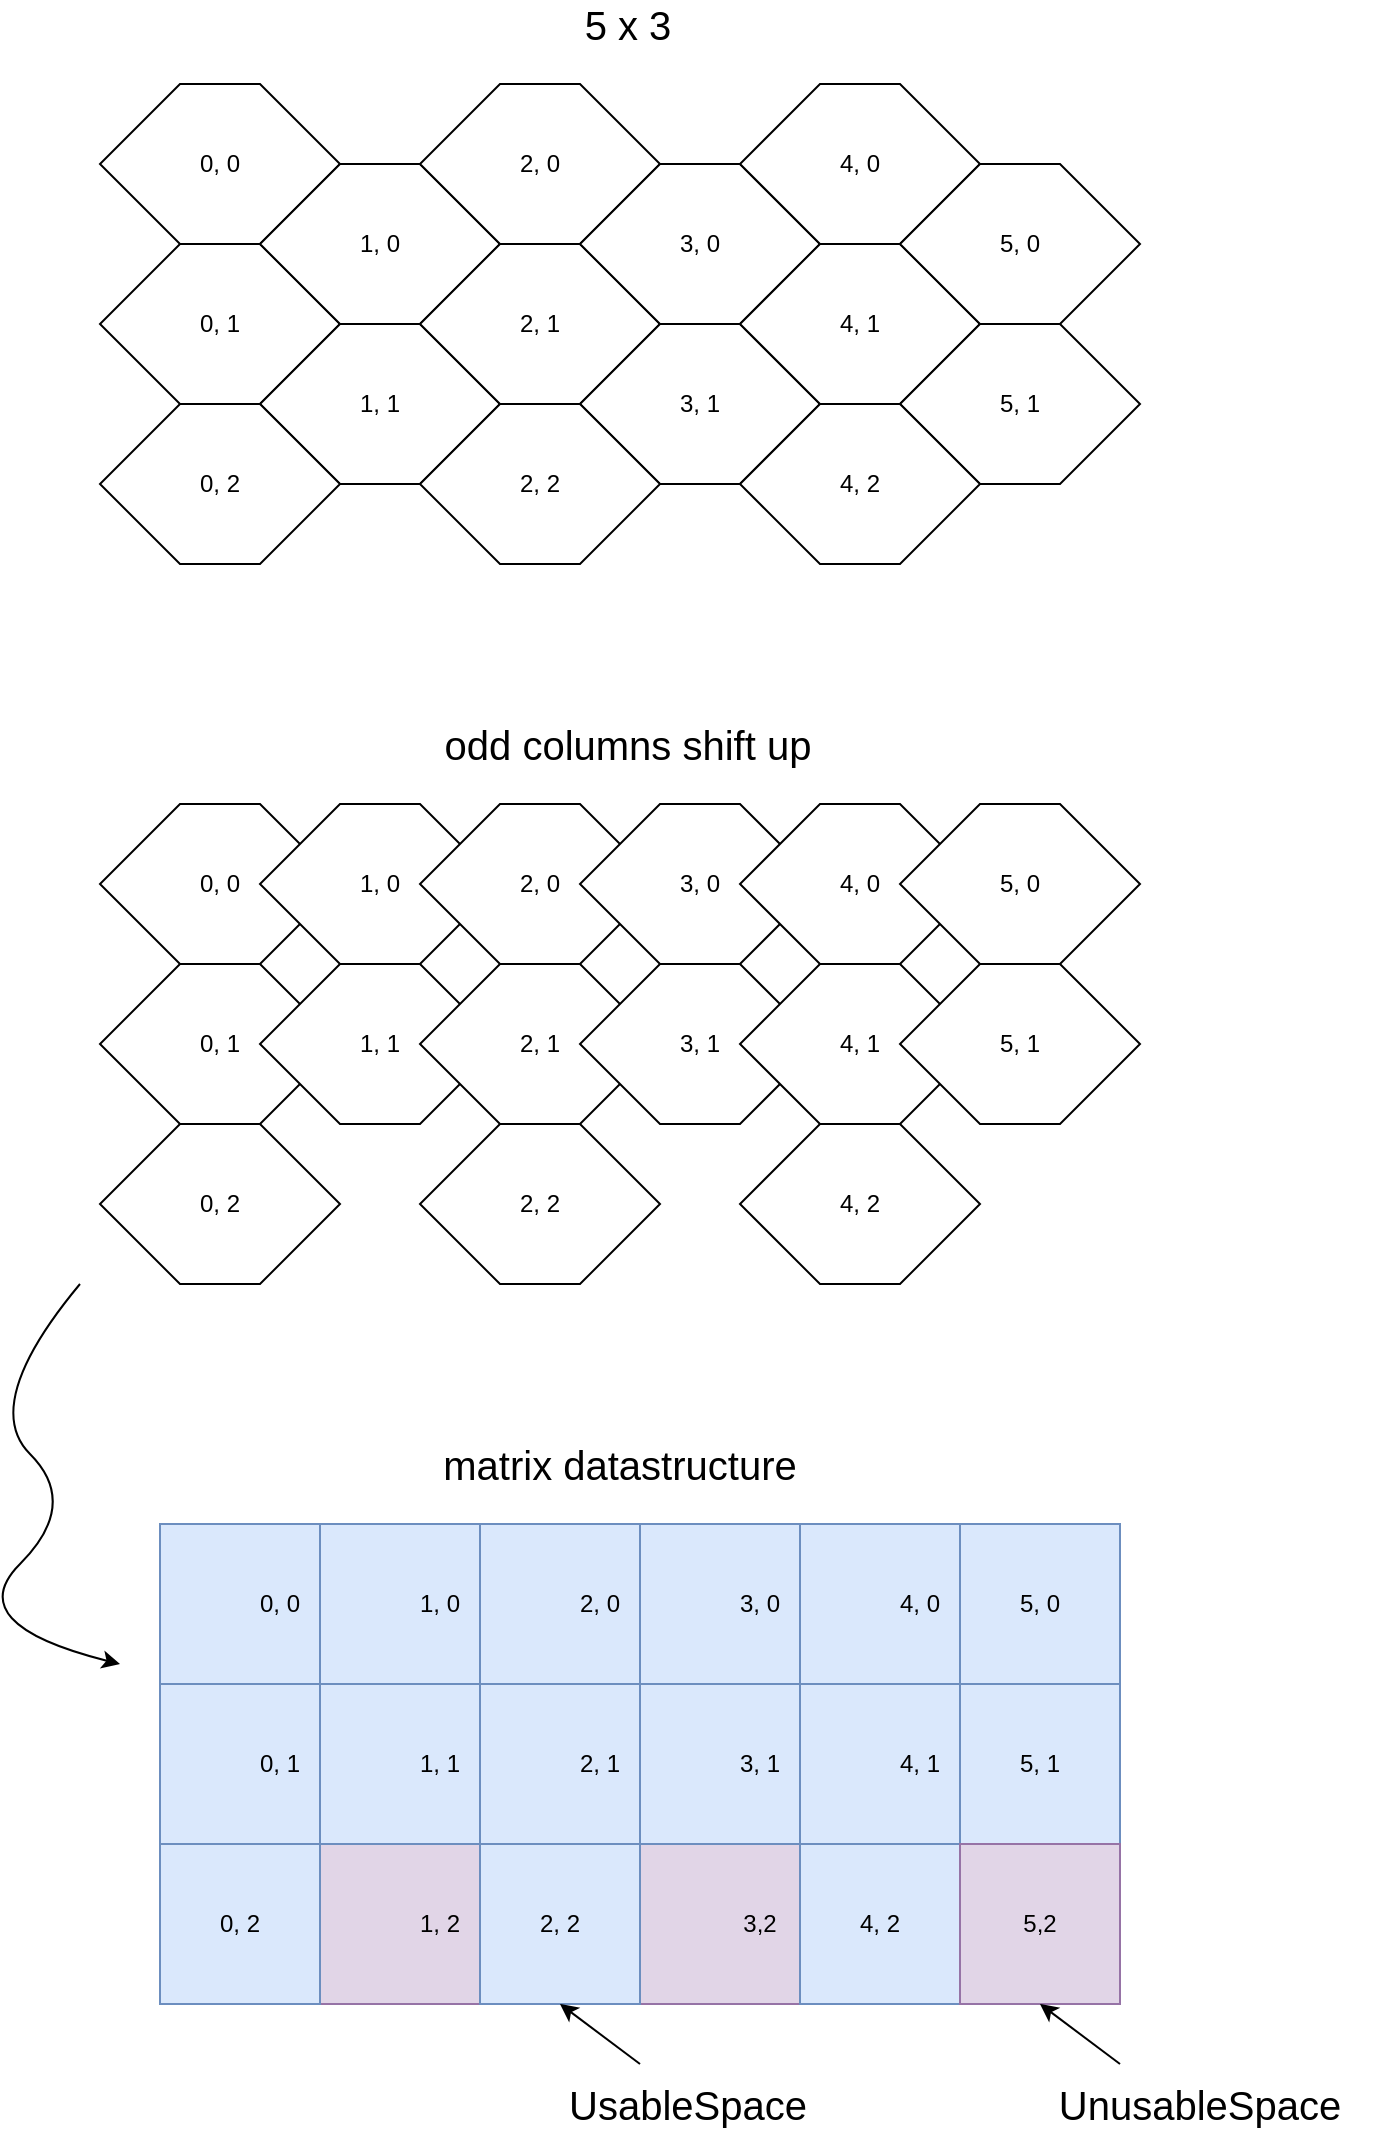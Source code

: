 <mxfile version="13.7.9" type="device"><diagram id="-sCGGzKOyhzLTo2UMXvk" name="Page-1"><mxGraphModel dx="3389" dy="3286" grid="1" gridSize="10" guides="1" tooltips="1" connect="1" arrows="1" fold="1" page="1" pageScale="1" pageWidth="827" pageHeight="1169" math="0" shadow="0"><root><mxCell id="0"/><mxCell id="1" parent="0"/><mxCell id="t7IPeIaqb6MSmgAApLG4-35" value="3,2" style="shape=hexagon;perimeter=hexagonPerimeter2;whiteSpace=wrap;html=1;fixedSize=1;size=-10;sketch=0;rounded=0;fillColor=#e1d5e7;strokeColor=#9673a6;" vertex="1" parent="1"><mxGeometry x="380" y="-200" width="120" height="80" as="geometry"/></mxCell><mxCell id="t7IPeIaqb6MSmgAApLG4-34" value="1, 2" style="shape=hexagon;perimeter=hexagonPerimeter2;whiteSpace=wrap;html=1;fixedSize=1;size=-10;sketch=0;rounded=0;fillColor=#e1d5e7;strokeColor=#9673a6;" vertex="1" parent="1"><mxGeometry x="220" y="-200" width="120" height="80" as="geometry"/></mxCell><mxCell id="t7IPeIaqb6MSmgAApLG4-1" value="" style="group" vertex="1" connectable="0" parent="1"><mxGeometry x="110" y="-720" width="520" height="240" as="geometry"/></mxCell><mxCell id="1mdALU705URI7P4qxs9D-147" value="0, 0" style="shape=hexagon;perimeter=hexagonPerimeter2;whiteSpace=wrap;html=1;fixedSize=1;size=40;sketch=0;rounded=0;" parent="t7IPeIaqb6MSmgAApLG4-1" vertex="1"><mxGeometry width="120" height="80" as="geometry"/></mxCell><mxCell id="1mdALU705URI7P4qxs9D-148" value="0, 1" style="shape=hexagon;perimeter=hexagonPerimeter2;whiteSpace=wrap;html=1;fixedSize=1;size=40;sketch=0;rounded=0;" parent="t7IPeIaqb6MSmgAApLG4-1" vertex="1"><mxGeometry y="80" width="120" height="80" as="geometry"/></mxCell><mxCell id="1mdALU705URI7P4qxs9D-149" value="1, 0" style="shape=hexagon;perimeter=hexagonPerimeter2;whiteSpace=wrap;html=1;fixedSize=1;size=40;sketch=0;rounded=0;" parent="t7IPeIaqb6MSmgAApLG4-1" vertex="1"><mxGeometry x="80" width="120" height="80" as="geometry"/></mxCell><mxCell id="1mdALU705URI7P4qxs9D-150" value="1, 1" style="shape=hexagon;perimeter=hexagonPerimeter2;whiteSpace=wrap;html=1;fixedSize=1;size=40;sketch=0;rounded=0;" parent="t7IPeIaqb6MSmgAApLG4-1" vertex="1"><mxGeometry x="80" y="80" width="120" height="80" as="geometry"/></mxCell><mxCell id="1mdALU705URI7P4qxs9D-151" value="2, 0" style="shape=hexagon;perimeter=hexagonPerimeter2;whiteSpace=wrap;html=1;fixedSize=1;size=40;sketch=0;rounded=0;" parent="t7IPeIaqb6MSmgAApLG4-1" vertex="1"><mxGeometry x="160" width="120" height="80" as="geometry"/></mxCell><mxCell id="1mdALU705URI7P4qxs9D-152" value="2, 1" style="shape=hexagon;perimeter=hexagonPerimeter2;whiteSpace=wrap;html=1;fixedSize=1;size=40;sketch=0;rounded=0;" parent="t7IPeIaqb6MSmgAApLG4-1" vertex="1"><mxGeometry x="160" y="80" width="120" height="80" as="geometry"/></mxCell><mxCell id="1mdALU705URI7P4qxs9D-153" value="3, 0" style="shape=hexagon;perimeter=hexagonPerimeter2;whiteSpace=wrap;html=1;fixedSize=1;size=40;sketch=0;rounded=0;" parent="t7IPeIaqb6MSmgAApLG4-1" vertex="1"><mxGeometry x="240" width="120" height="80" as="geometry"/></mxCell><mxCell id="1mdALU705URI7P4qxs9D-154" value="3, 1" style="shape=hexagon;perimeter=hexagonPerimeter2;whiteSpace=wrap;html=1;fixedSize=1;size=40;sketch=0;rounded=0;" parent="t7IPeIaqb6MSmgAApLG4-1" vertex="1"><mxGeometry x="240" y="80" width="120" height="80" as="geometry"/></mxCell><mxCell id="1mdALU705URI7P4qxs9D-155" value="4, 0" style="shape=hexagon;perimeter=hexagonPerimeter2;whiteSpace=wrap;html=1;fixedSize=1;size=40;sketch=0;rounded=0;" parent="t7IPeIaqb6MSmgAApLG4-1" vertex="1"><mxGeometry x="320" width="120" height="80" as="geometry"/></mxCell><mxCell id="1mdALU705URI7P4qxs9D-156" value="4, 1" style="shape=hexagon;perimeter=hexagonPerimeter2;whiteSpace=wrap;html=1;fixedSize=1;size=40;sketch=0;rounded=0;" parent="t7IPeIaqb6MSmgAApLG4-1" vertex="1"><mxGeometry x="320" y="80" width="120" height="80" as="geometry"/></mxCell><mxCell id="1mdALU705URI7P4qxs9D-157" value="5, 1" style="shape=hexagon;perimeter=hexagonPerimeter2;whiteSpace=wrap;html=1;fixedSize=1;size=40;sketch=0;rounded=0;" parent="t7IPeIaqb6MSmgAApLG4-1" vertex="1"><mxGeometry x="400" y="80" width="120" height="80" as="geometry"/></mxCell><mxCell id="1mdALU705URI7P4qxs9D-158" value="5, 0" style="shape=hexagon;perimeter=hexagonPerimeter2;whiteSpace=wrap;html=1;fixedSize=1;size=40;sketch=0;rounded=0;" parent="t7IPeIaqb6MSmgAApLG4-1" vertex="1"><mxGeometry x="400" width="120" height="80" as="geometry"/></mxCell><mxCell id="1mdALU705URI7P4qxs9D-159" value="0, 2" style="shape=hexagon;perimeter=hexagonPerimeter2;whiteSpace=wrap;html=1;fixedSize=1;size=40;sketch=0;rounded=0;" parent="t7IPeIaqb6MSmgAApLG4-1" vertex="1"><mxGeometry y="160" width="120" height="80" as="geometry"/></mxCell><mxCell id="1mdALU705URI7P4qxs9D-160" value="2, 2" style="shape=hexagon;perimeter=hexagonPerimeter2;whiteSpace=wrap;html=1;fixedSize=1;size=40;sketch=0;rounded=0;" parent="t7IPeIaqb6MSmgAApLG4-1" vertex="1"><mxGeometry x="160" y="160" width="120" height="80" as="geometry"/></mxCell><mxCell id="1mdALU705URI7P4qxs9D-161" value="4, 2" style="shape=hexagon;perimeter=hexagonPerimeter2;whiteSpace=wrap;html=1;fixedSize=1;size=40;sketch=0;rounded=0;" parent="t7IPeIaqb6MSmgAApLG4-1" vertex="1"><mxGeometry x="320" y="160" width="120" height="80" as="geometry"/></mxCell><mxCell id="t7IPeIaqb6MSmgAApLG4-3" value="" style="group" vertex="1" connectable="0" parent="1"><mxGeometry x="110" y="-1080" width="520" height="240" as="geometry"/></mxCell><mxCell id="t7IPeIaqb6MSmgAApLG4-2" value="" style="group" vertex="1" connectable="0" parent="t7IPeIaqb6MSmgAApLG4-3"><mxGeometry width="520" height="240" as="geometry"/></mxCell><mxCell id="1mdALU705URI7P4qxs9D-79" value="0, 0" style="shape=hexagon;perimeter=hexagonPerimeter2;whiteSpace=wrap;html=1;fixedSize=1;size=40;sketch=0;rounded=0;" parent="t7IPeIaqb6MSmgAApLG4-2" vertex="1"><mxGeometry width="120" height="80" as="geometry"/></mxCell><mxCell id="1mdALU705URI7P4qxs9D-80" value="0, 1" style="shape=hexagon;perimeter=hexagonPerimeter2;whiteSpace=wrap;html=1;fixedSize=1;size=40;sketch=0;rounded=0;" parent="t7IPeIaqb6MSmgAApLG4-2" vertex="1"><mxGeometry y="80" width="120" height="80" as="geometry"/></mxCell><mxCell id="1mdALU705URI7P4qxs9D-81" value="1, 0" style="shape=hexagon;perimeter=hexagonPerimeter2;whiteSpace=wrap;html=1;fixedSize=1;size=40;sketch=0;rounded=0;" parent="t7IPeIaqb6MSmgAApLG4-2" vertex="1"><mxGeometry x="80" y="40" width="120" height="80" as="geometry"/></mxCell><mxCell id="1mdALU705URI7P4qxs9D-82" value="1, 1" style="shape=hexagon;perimeter=hexagonPerimeter2;whiteSpace=wrap;html=1;fixedSize=1;size=40;sketch=0;rounded=0;" parent="t7IPeIaqb6MSmgAApLG4-2" vertex="1"><mxGeometry x="80" y="120" width="120" height="80" as="geometry"/></mxCell><mxCell id="1mdALU705URI7P4qxs9D-83" value="2, 0" style="shape=hexagon;perimeter=hexagonPerimeter2;whiteSpace=wrap;html=1;fixedSize=1;size=40;sketch=0;rounded=0;" parent="t7IPeIaqb6MSmgAApLG4-2" vertex="1"><mxGeometry x="160" width="120" height="80" as="geometry"/></mxCell><mxCell id="1mdALU705URI7P4qxs9D-84" value="2, 1" style="shape=hexagon;perimeter=hexagonPerimeter2;whiteSpace=wrap;html=1;fixedSize=1;size=40;sketch=0;rounded=0;" parent="t7IPeIaqb6MSmgAApLG4-2" vertex="1"><mxGeometry x="160" y="80" width="120" height="80" as="geometry"/></mxCell><mxCell id="1mdALU705URI7P4qxs9D-85" value="3, 0" style="shape=hexagon;perimeter=hexagonPerimeter2;whiteSpace=wrap;html=1;fixedSize=1;size=40;sketch=0;rounded=0;" parent="t7IPeIaqb6MSmgAApLG4-2" vertex="1"><mxGeometry x="240" y="40" width="120" height="80" as="geometry"/></mxCell><mxCell id="1mdALU705URI7P4qxs9D-86" value="3, 1" style="shape=hexagon;perimeter=hexagonPerimeter2;whiteSpace=wrap;html=1;fixedSize=1;size=40;sketch=0;rounded=0;" parent="t7IPeIaqb6MSmgAApLG4-2" vertex="1"><mxGeometry x="240" y="120" width="120" height="80" as="geometry"/></mxCell><mxCell id="1mdALU705URI7P4qxs9D-87" value="4, 0" style="shape=hexagon;perimeter=hexagonPerimeter2;whiteSpace=wrap;html=1;fixedSize=1;size=40;sketch=0;rounded=0;" parent="t7IPeIaqb6MSmgAApLG4-2" vertex="1"><mxGeometry x="320" width="120" height="80" as="geometry"/></mxCell><mxCell id="1mdALU705URI7P4qxs9D-88" value="4, 1" style="shape=hexagon;perimeter=hexagonPerimeter2;whiteSpace=wrap;html=1;fixedSize=1;size=40;sketch=0;rounded=0;" parent="t7IPeIaqb6MSmgAApLG4-2" vertex="1"><mxGeometry x="320" y="80" width="120" height="80" as="geometry"/></mxCell><mxCell id="1mdALU705URI7P4qxs9D-89" value="5, 1" style="shape=hexagon;perimeter=hexagonPerimeter2;whiteSpace=wrap;html=1;fixedSize=1;size=40;sketch=0;rounded=0;" parent="t7IPeIaqb6MSmgAApLG4-2" vertex="1"><mxGeometry x="400" y="120" width="120" height="80" as="geometry"/></mxCell><mxCell id="1mdALU705URI7P4qxs9D-90" value="5, 0" style="shape=hexagon;perimeter=hexagonPerimeter2;whiteSpace=wrap;html=1;fixedSize=1;size=40;sketch=0;rounded=0;" parent="t7IPeIaqb6MSmgAApLG4-2" vertex="1"><mxGeometry x="400" y="40" width="120" height="80" as="geometry"/></mxCell><mxCell id="1mdALU705URI7P4qxs9D-95" value="0, 2" style="shape=hexagon;perimeter=hexagonPerimeter2;whiteSpace=wrap;html=1;fixedSize=1;size=40;sketch=0;rounded=0;" parent="t7IPeIaqb6MSmgAApLG4-2" vertex="1"><mxGeometry y="160" width="120" height="80" as="geometry"/></mxCell><mxCell id="1mdALU705URI7P4qxs9D-96" value="2, 2" style="shape=hexagon;perimeter=hexagonPerimeter2;whiteSpace=wrap;html=1;fixedSize=1;size=40;sketch=0;rounded=0;" parent="t7IPeIaqb6MSmgAApLG4-2" vertex="1"><mxGeometry x="160" y="160" width="120" height="80" as="geometry"/></mxCell><mxCell id="1mdALU705URI7P4qxs9D-97" value="4, 2" style="shape=hexagon;perimeter=hexagonPerimeter2;whiteSpace=wrap;html=1;fixedSize=1;size=40;sketch=0;rounded=0;" parent="t7IPeIaqb6MSmgAApLG4-2" vertex="1"><mxGeometry x="320" y="160" width="120" height="80" as="geometry"/></mxCell><mxCell id="t7IPeIaqb6MSmgAApLG4-4" value="&lt;font style=&quot;font-size: 20px&quot;&gt;5 x 3&lt;/font&gt;" style="text;html=1;strokeColor=none;fillColor=none;align=center;verticalAlign=middle;whiteSpace=wrap;rounded=0;" vertex="1" parent="1"><mxGeometry x="334" y="-1120" width="80" height="20" as="geometry"/></mxCell><mxCell id="t7IPeIaqb6MSmgAApLG4-9" value="0, 0" style="shape=hexagon;perimeter=hexagonPerimeter2;whiteSpace=wrap;html=1;fixedSize=1;size=0;sketch=0;rounded=0;fillColor=#dae8fc;strokeColor=#6c8ebf;" vertex="1" parent="1"><mxGeometry x="140" y="-360" width="120" height="80" as="geometry"/></mxCell><mxCell id="t7IPeIaqb6MSmgAApLG4-10" value="0, 1" style="shape=hexagon;perimeter=hexagonPerimeter2;whiteSpace=wrap;html=1;fixedSize=1;size=-10;sketch=0;rounded=0;fillColor=#dae8fc;strokeColor=#6c8ebf;" vertex="1" parent="1"><mxGeometry x="140" y="-280" width="120" height="80" as="geometry"/></mxCell><mxCell id="t7IPeIaqb6MSmgAApLG4-11" value="1, 0" style="shape=hexagon;perimeter=hexagonPerimeter2;whiteSpace=wrap;html=1;fixedSize=1;size=0;sketch=0;rounded=0;fillColor=#dae8fc;strokeColor=#6c8ebf;" vertex="1" parent="1"><mxGeometry x="220" y="-360" width="120" height="80" as="geometry"/></mxCell><mxCell id="t7IPeIaqb6MSmgAApLG4-12" value="1, 1" style="shape=hexagon;perimeter=hexagonPerimeter2;whiteSpace=wrap;html=1;fixedSize=1;size=-10;sketch=0;rounded=0;fillColor=#dae8fc;strokeColor=#6c8ebf;" vertex="1" parent="1"><mxGeometry x="220" y="-280" width="120" height="80" as="geometry"/></mxCell><mxCell id="t7IPeIaqb6MSmgAApLG4-13" value="2, 0" style="shape=hexagon;perimeter=hexagonPerimeter2;whiteSpace=wrap;html=1;fixedSize=1;size=-10.0;sketch=0;rounded=0;fillColor=#dae8fc;strokeColor=#6c8ebf;" vertex="1" parent="1"><mxGeometry x="300" y="-360" width="120" height="80" as="geometry"/></mxCell><mxCell id="t7IPeIaqb6MSmgAApLG4-14" value="2, 1" style="shape=hexagon;perimeter=hexagonPerimeter2;whiteSpace=wrap;html=1;fixedSize=1;size=-10.0;sketch=0;rounded=0;fillColor=#dae8fc;strokeColor=#6c8ebf;" vertex="1" parent="1"><mxGeometry x="300" y="-280" width="120" height="80" as="geometry"/></mxCell><mxCell id="t7IPeIaqb6MSmgAApLG4-15" value="3, 0" style="shape=hexagon;perimeter=hexagonPerimeter2;whiteSpace=wrap;html=1;fixedSize=1;size=-30.0;sketch=0;rounded=0;fillColor=#dae8fc;strokeColor=#6c8ebf;" vertex="1" parent="1"><mxGeometry x="380" y="-360" width="120" height="80" as="geometry"/></mxCell><mxCell id="t7IPeIaqb6MSmgAApLG4-16" value="3, 1" style="shape=hexagon;perimeter=hexagonPerimeter2;whiteSpace=wrap;html=1;fixedSize=1;size=-50.0;sketch=0;rounded=0;fillColor=#dae8fc;strokeColor=#6c8ebf;" vertex="1" parent="1"><mxGeometry x="380" y="-280" width="120" height="80" as="geometry"/></mxCell><mxCell id="t7IPeIaqb6MSmgAApLG4-17" value="4, 0" style="shape=hexagon;perimeter=hexagonPerimeter2;whiteSpace=wrap;html=1;fixedSize=1;size=-30.0;sketch=0;rounded=0;fillColor=#dae8fc;strokeColor=#6c8ebf;" vertex="1" parent="1"><mxGeometry x="460" y="-360" width="120" height="80" as="geometry"/></mxCell><mxCell id="t7IPeIaqb6MSmgAApLG4-18" value="4, 1" style="shape=hexagon;perimeter=hexagonPerimeter2;whiteSpace=wrap;html=1;fixedSize=1;size=-30.0;sketch=0;rounded=0;fillColor=#dae8fc;strokeColor=#6c8ebf;" vertex="1" parent="1"><mxGeometry x="460" y="-280" width="120" height="80" as="geometry"/></mxCell><mxCell id="t7IPeIaqb6MSmgAApLG4-19" value="5, 1" style="shape=hexagon;perimeter=hexagonPerimeter2;whiteSpace=wrap;html=1;fixedSize=1;size=-30.0;sketch=0;rounded=0;fillColor=#dae8fc;strokeColor=#6c8ebf;" vertex="1" parent="1"><mxGeometry x="540" y="-280" width="80" height="80" as="geometry"/></mxCell><mxCell id="t7IPeIaqb6MSmgAApLG4-20" value="5, 0" style="shape=hexagon;perimeter=hexagonPerimeter2;whiteSpace=wrap;html=1;fixedSize=1;size=-30.0;sketch=0;rounded=0;fillColor=#dae8fc;strokeColor=#6c8ebf;" vertex="1" parent="1"><mxGeometry x="540" y="-360" width="80" height="80" as="geometry"/></mxCell><mxCell id="t7IPeIaqb6MSmgAApLG4-21" value="0, 2" style="shape=hexagon;perimeter=hexagonPerimeter2;whiteSpace=wrap;html=1;fixedSize=1;size=0;sketch=0;rounded=0;fillColor=#dae8fc;strokeColor=#6c8ebf;" vertex="1" parent="1"><mxGeometry x="140" y="-200" width="80" height="80" as="geometry"/></mxCell><mxCell id="t7IPeIaqb6MSmgAApLG4-22" value="2, 2" style="shape=hexagon;perimeter=hexagonPerimeter2;whiteSpace=wrap;html=1;fixedSize=1;size=-10.0;sketch=0;rounded=0;fillColor=#dae8fc;strokeColor=#6c8ebf;" vertex="1" parent="1"><mxGeometry x="300" y="-200" width="80" height="80" as="geometry"/></mxCell><mxCell id="t7IPeIaqb6MSmgAApLG4-23" value="4, 2" style="shape=hexagon;perimeter=hexagonPerimeter2;whiteSpace=wrap;html=1;fixedSize=1;size=-40.0;sketch=0;rounded=0;fillColor=#dae8fc;strokeColor=#6c8ebf;" vertex="1" parent="1"><mxGeometry x="460" y="-200" width="80" height="80" as="geometry"/></mxCell><mxCell id="t7IPeIaqb6MSmgAApLG4-36" value="5,2" style="shape=hexagon;perimeter=hexagonPerimeter2;whiteSpace=wrap;html=1;fixedSize=1;size=-10;sketch=0;rounded=0;fillColor=#e1d5e7;strokeColor=#9673a6;" vertex="1" parent="1"><mxGeometry x="540" y="-200" width="80" height="80" as="geometry"/></mxCell><mxCell id="t7IPeIaqb6MSmgAApLG4-38" value="&lt;font style=&quot;font-size: 20px&quot;&gt;odd columns shift up&lt;/font&gt;" style="text;html=1;strokeColor=none;fillColor=none;align=center;verticalAlign=middle;whiteSpace=wrap;rounded=0;" vertex="1" parent="1"><mxGeometry x="274" y="-760" width="200" height="20" as="geometry"/></mxCell><mxCell id="t7IPeIaqb6MSmgAApLG4-39" value="&lt;font style=&quot;font-size: 20px&quot;&gt;matrix datastructure&lt;/font&gt;" style="text;html=1;strokeColor=none;fillColor=none;align=center;verticalAlign=middle;whiteSpace=wrap;rounded=0;" vertex="1" parent="1"><mxGeometry x="280" y="-400" width="180" height="20" as="geometry"/></mxCell><mxCell id="t7IPeIaqb6MSmgAApLG4-41" value="&lt;font style=&quot;font-size: 20px&quot;&gt;UnusableSpace&lt;/font&gt;" style="text;html=1;strokeColor=none;fillColor=none;align=center;verticalAlign=middle;whiteSpace=wrap;rounded=0;" vertex="1" parent="1"><mxGeometry x="570" y="-80" width="180" height="20" as="geometry"/></mxCell><mxCell id="t7IPeIaqb6MSmgAApLG4-43" value="" style="endArrow=classic;html=1;entryX=1;entryY=1;entryDx=0;entryDy=0;entryPerimeter=0;" edge="1" parent="1"><mxGeometry width="50" height="50" relative="1" as="geometry"><mxPoint x="380" y="-90" as="sourcePoint"/><mxPoint x="340" y="-120" as="targetPoint"/></mxGeometry></mxCell><mxCell id="t7IPeIaqb6MSmgAApLG4-44" value="&lt;font style=&quot;font-size: 20px&quot;&gt;UsableSpace&lt;/font&gt;" style="text;html=1;strokeColor=none;fillColor=none;align=center;verticalAlign=middle;whiteSpace=wrap;rounded=0;" vertex="1" parent="1"><mxGeometry x="334" y="-80" width="140" height="20" as="geometry"/></mxCell><mxCell id="t7IPeIaqb6MSmgAApLG4-45" value="" style="endArrow=classic;html=1;entryX=1;entryY=1;entryDx=0;entryDy=0;entryPerimeter=0;" edge="1" parent="1"><mxGeometry width="50" height="50" relative="1" as="geometry"><mxPoint x="620" y="-90" as="sourcePoint"/><mxPoint x="580" y="-120" as="targetPoint"/></mxGeometry></mxCell><mxCell id="t7IPeIaqb6MSmgAApLG4-48" value="" style="curved=1;endArrow=none;html=1;startArrow=classic;startFill=1;endFill=0;" edge="1" parent="1"><mxGeometry width="50" height="50" relative="1" as="geometry"><mxPoint x="120" y="-290" as="sourcePoint"/><mxPoint x="100" y="-480" as="targetPoint"/><Array as="points"><mxPoint x="40" y="-310"/><mxPoint x="100" y="-370"/><mxPoint x="50" y="-420"/></Array></mxGeometry></mxCell></root></mxGraphModel></diagram></mxfile>